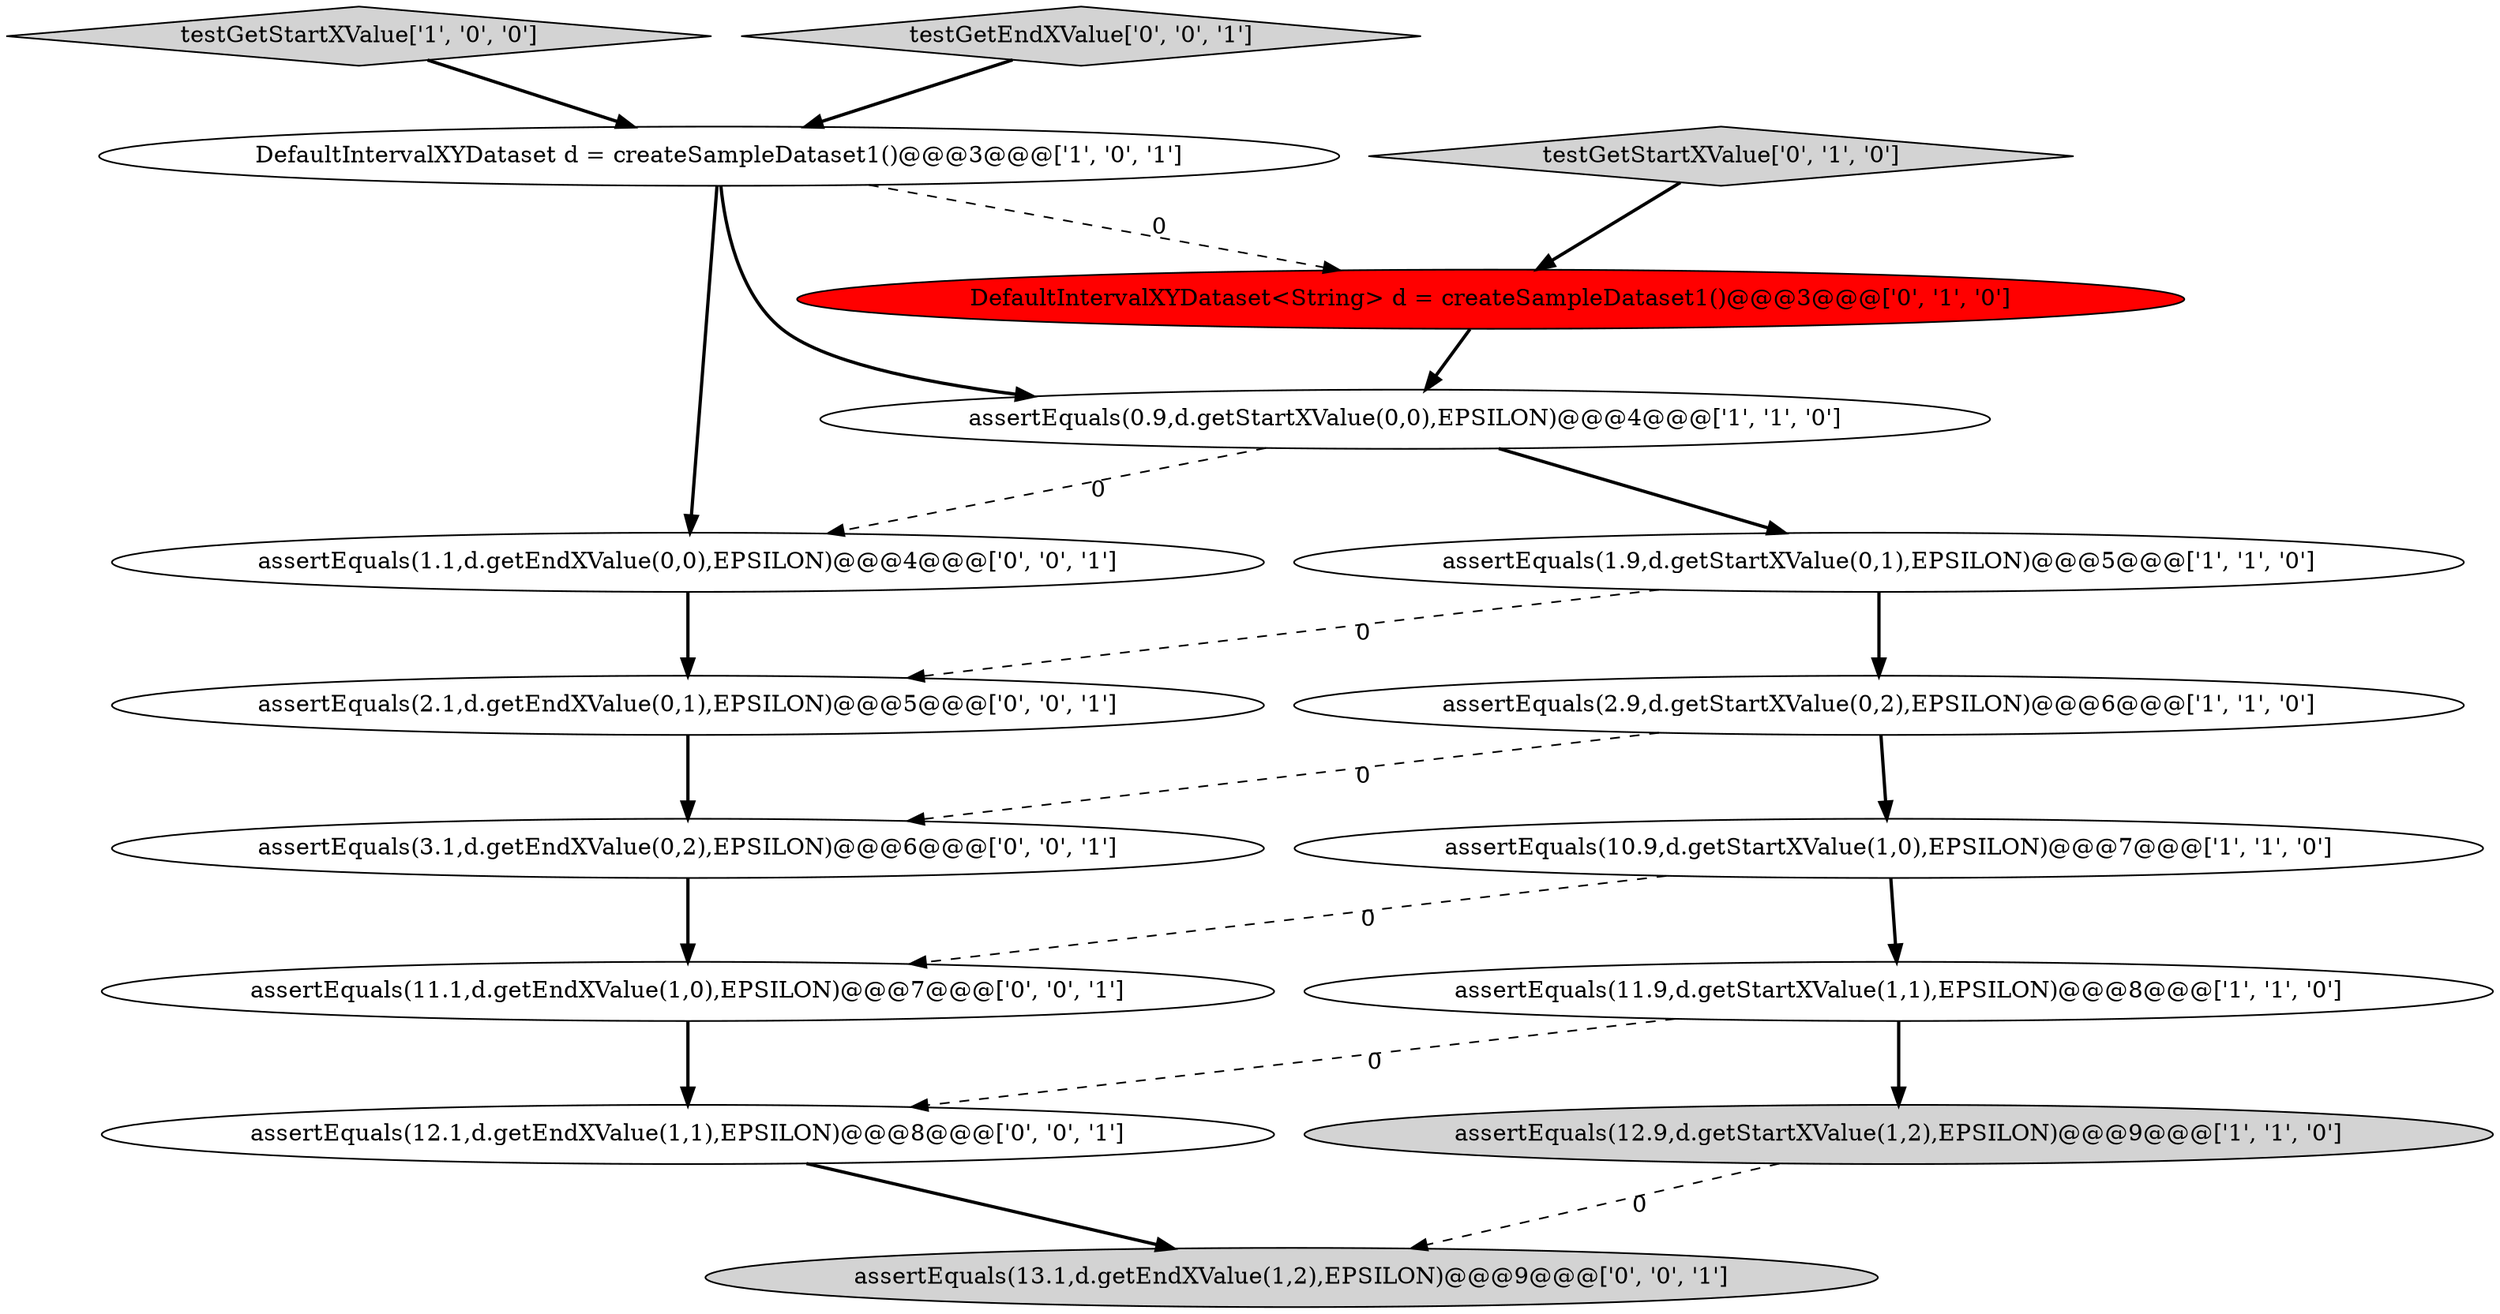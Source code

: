 digraph {
9 [style = filled, label = "DefaultIntervalXYDataset<String> d = createSampleDataset1()@@@3@@@['0', '1', '0']", fillcolor = red, shape = ellipse image = "AAA1AAABBB2BBB"];
8 [style = filled, label = "testGetStartXValue['0', '1', '0']", fillcolor = lightgray, shape = diamond image = "AAA0AAABBB2BBB"];
14 [style = filled, label = "assertEquals(3.1,d.getEndXValue(0,2),EPSILON)@@@6@@@['0', '0', '1']", fillcolor = white, shape = ellipse image = "AAA0AAABBB3BBB"];
7 [style = filled, label = "assertEquals(12.9,d.getStartXValue(1,2),EPSILON)@@@9@@@['1', '1', '0']", fillcolor = lightgray, shape = ellipse image = "AAA0AAABBB1BBB"];
12 [style = filled, label = "assertEquals(1.1,d.getEndXValue(0,0),EPSILON)@@@4@@@['0', '0', '1']", fillcolor = white, shape = ellipse image = "AAA0AAABBB3BBB"];
4 [style = filled, label = "assertEquals(0.9,d.getStartXValue(0,0),EPSILON)@@@4@@@['1', '1', '0']", fillcolor = white, shape = ellipse image = "AAA0AAABBB1BBB"];
10 [style = filled, label = "assertEquals(11.1,d.getEndXValue(1,0),EPSILON)@@@7@@@['0', '0', '1']", fillcolor = white, shape = ellipse image = "AAA0AAABBB3BBB"];
16 [style = filled, label = "assertEquals(12.1,d.getEndXValue(1,1),EPSILON)@@@8@@@['0', '0', '1']", fillcolor = white, shape = ellipse image = "AAA0AAABBB3BBB"];
2 [style = filled, label = "testGetStartXValue['1', '0', '0']", fillcolor = lightgray, shape = diamond image = "AAA0AAABBB1BBB"];
1 [style = filled, label = "assertEquals(10.9,d.getStartXValue(1,0),EPSILON)@@@7@@@['1', '1', '0']", fillcolor = white, shape = ellipse image = "AAA0AAABBB1BBB"];
3 [style = filled, label = "DefaultIntervalXYDataset d = createSampleDataset1()@@@3@@@['1', '0', '1']", fillcolor = white, shape = ellipse image = "AAA0AAABBB1BBB"];
6 [style = filled, label = "assertEquals(11.9,d.getStartXValue(1,1),EPSILON)@@@8@@@['1', '1', '0']", fillcolor = white, shape = ellipse image = "AAA0AAABBB1BBB"];
0 [style = filled, label = "assertEquals(2.9,d.getStartXValue(0,2),EPSILON)@@@6@@@['1', '1', '0']", fillcolor = white, shape = ellipse image = "AAA0AAABBB1BBB"];
15 [style = filled, label = "testGetEndXValue['0', '0', '1']", fillcolor = lightgray, shape = diamond image = "AAA0AAABBB3BBB"];
5 [style = filled, label = "assertEquals(1.9,d.getStartXValue(0,1),EPSILON)@@@5@@@['1', '1', '0']", fillcolor = white, shape = ellipse image = "AAA0AAABBB1BBB"];
13 [style = filled, label = "assertEquals(2.1,d.getEndXValue(0,1),EPSILON)@@@5@@@['0', '0', '1']", fillcolor = white, shape = ellipse image = "AAA0AAABBB3BBB"];
11 [style = filled, label = "assertEquals(13.1,d.getEndXValue(1,2),EPSILON)@@@9@@@['0', '0', '1']", fillcolor = lightgray, shape = ellipse image = "AAA0AAABBB3BBB"];
5->13 [style = dashed, label="0"];
16->11 [style = bold, label=""];
9->4 [style = bold, label=""];
2->3 [style = bold, label=""];
7->11 [style = dashed, label="0"];
14->10 [style = bold, label=""];
1->10 [style = dashed, label="0"];
3->12 [style = bold, label=""];
15->3 [style = bold, label=""];
3->4 [style = bold, label=""];
4->12 [style = dashed, label="0"];
0->14 [style = dashed, label="0"];
12->13 [style = bold, label=""];
6->16 [style = dashed, label="0"];
1->6 [style = bold, label=""];
10->16 [style = bold, label=""];
5->0 [style = bold, label=""];
3->9 [style = dashed, label="0"];
0->1 [style = bold, label=""];
8->9 [style = bold, label=""];
6->7 [style = bold, label=""];
4->5 [style = bold, label=""];
13->14 [style = bold, label=""];
}
